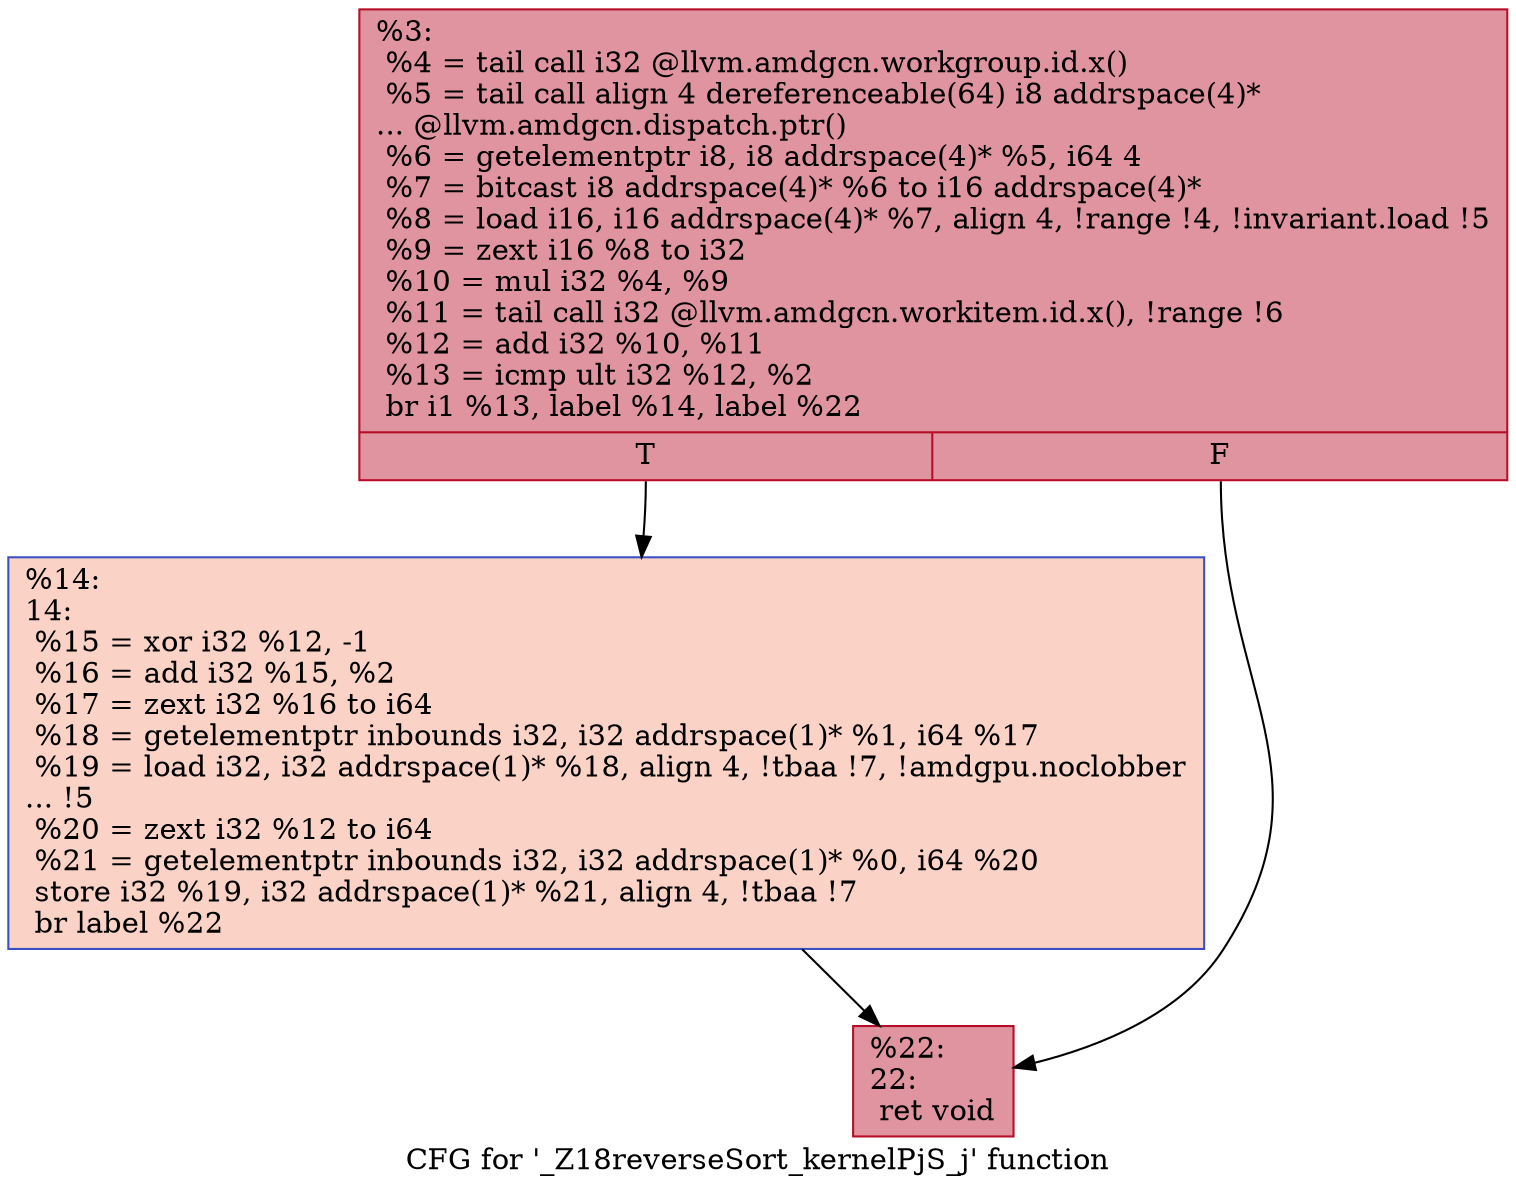 digraph "CFG for '_Z18reverseSort_kernelPjS_j' function" {
	label="CFG for '_Z18reverseSort_kernelPjS_j' function";

	Node0x468d040 [shape=record,color="#b70d28ff", style=filled, fillcolor="#b70d2870",label="{%3:\l  %4 = tail call i32 @llvm.amdgcn.workgroup.id.x()\l  %5 = tail call align 4 dereferenceable(64) i8 addrspace(4)*\l... @llvm.amdgcn.dispatch.ptr()\l  %6 = getelementptr i8, i8 addrspace(4)* %5, i64 4\l  %7 = bitcast i8 addrspace(4)* %6 to i16 addrspace(4)*\l  %8 = load i16, i16 addrspace(4)* %7, align 4, !range !4, !invariant.load !5\l  %9 = zext i16 %8 to i32\l  %10 = mul i32 %4, %9\l  %11 = tail call i32 @llvm.amdgcn.workitem.id.x(), !range !6\l  %12 = add i32 %10, %11\l  %13 = icmp ult i32 %12, %2\l  br i1 %13, label %14, label %22\l|{<s0>T|<s1>F}}"];
	Node0x468d040:s0 -> Node0x468ef40;
	Node0x468d040:s1 -> Node0x468efd0;
	Node0x468ef40 [shape=record,color="#3d50c3ff", style=filled, fillcolor="#f59c7d70",label="{%14:\l14:                                               \l  %15 = xor i32 %12, -1\l  %16 = add i32 %15, %2\l  %17 = zext i32 %16 to i64\l  %18 = getelementptr inbounds i32, i32 addrspace(1)* %1, i64 %17\l  %19 = load i32, i32 addrspace(1)* %18, align 4, !tbaa !7, !amdgpu.noclobber\l... !5\l  %20 = zext i32 %12 to i64\l  %21 = getelementptr inbounds i32, i32 addrspace(1)* %0, i64 %20\l  store i32 %19, i32 addrspace(1)* %21, align 4, !tbaa !7\l  br label %22\l}"];
	Node0x468ef40 -> Node0x468efd0;
	Node0x468efd0 [shape=record,color="#b70d28ff", style=filled, fillcolor="#b70d2870",label="{%22:\l22:                                               \l  ret void\l}"];
}
